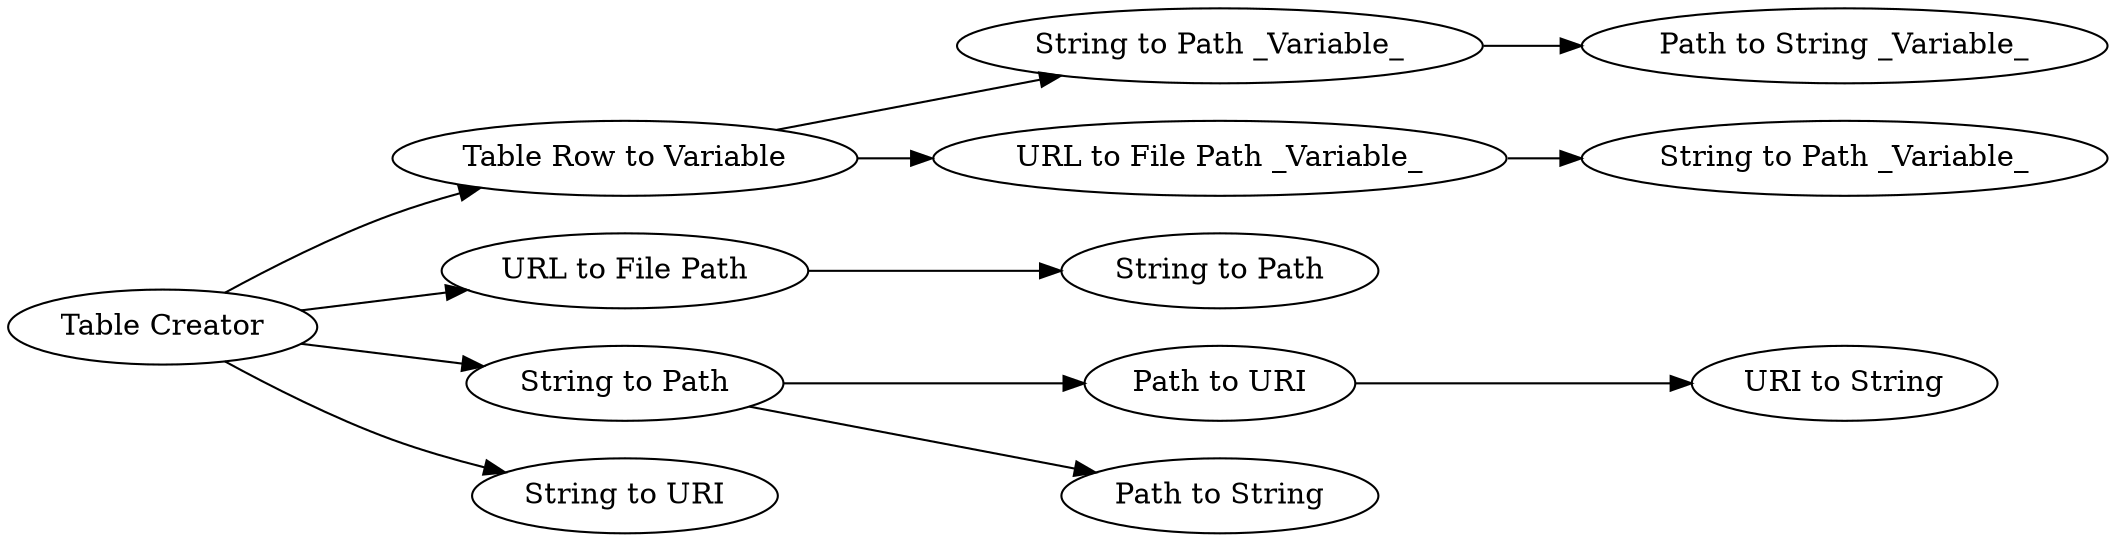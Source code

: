 digraph {
	12 -> 10
	7 -> 8
	1 -> 4
	2 -> 12
	12 -> 9
	3 -> 1
	2 -> 7
	9 -> 13
	2 -> 3
	2 -> 5
	10 -> 11
	3 -> 6
	5 [label="String to URI"]
	13 [label="String to Path _Variable_"]
	1 [label="Path to URI"]
	7 [label="URL to File Path"]
	9 [label="URL to File Path _Variable_"]
	11 [label="Path to String _Variable_"]
	4 [label="URI to String"]
	10 [label="String to Path _Variable_"]
	6 [label="Path to String"]
	8 [label="String to Path"]
	3 [label="String to Path"]
	2 [label="Table Creator"]
	12 [label="Table Row to Variable"]
	rankdir=LR
}
